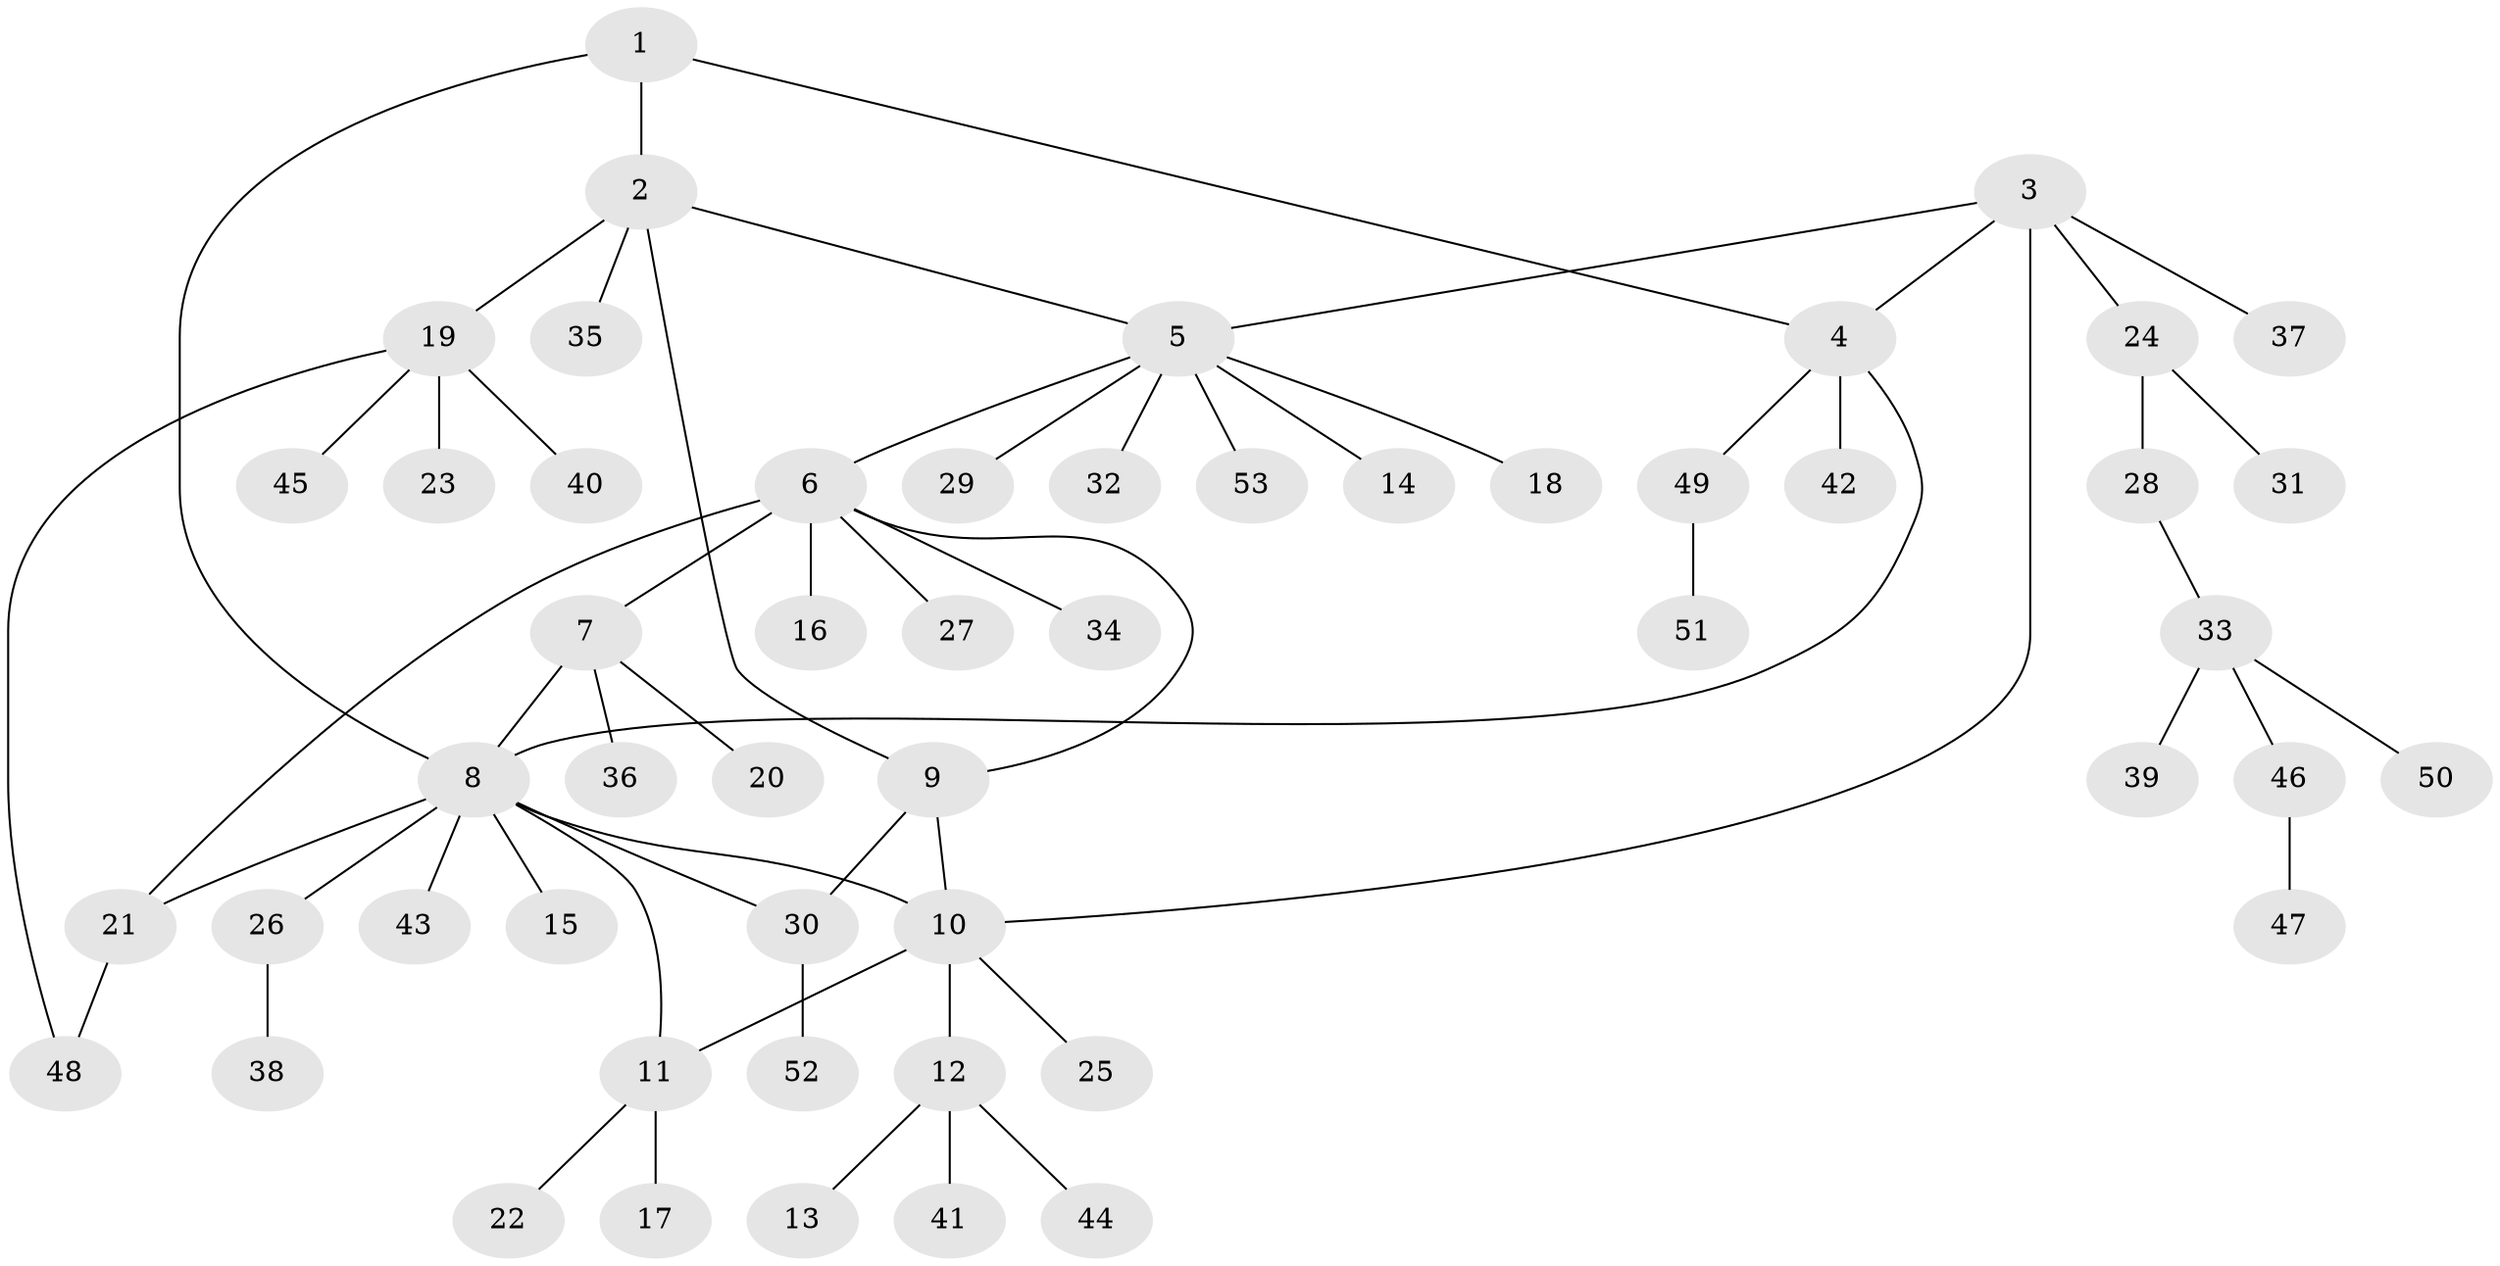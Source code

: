 // Generated by graph-tools (version 1.1) at 2025/15/03/09/25 04:15:51]
// undirected, 53 vertices, 62 edges
graph export_dot {
graph [start="1"]
  node [color=gray90,style=filled];
  1;
  2;
  3;
  4;
  5;
  6;
  7;
  8;
  9;
  10;
  11;
  12;
  13;
  14;
  15;
  16;
  17;
  18;
  19;
  20;
  21;
  22;
  23;
  24;
  25;
  26;
  27;
  28;
  29;
  30;
  31;
  32;
  33;
  34;
  35;
  36;
  37;
  38;
  39;
  40;
  41;
  42;
  43;
  44;
  45;
  46;
  47;
  48;
  49;
  50;
  51;
  52;
  53;
  1 -- 2;
  1 -- 4;
  1 -- 8;
  2 -- 5;
  2 -- 9;
  2 -- 19;
  2 -- 35;
  3 -- 4;
  3 -- 5;
  3 -- 10;
  3 -- 24;
  3 -- 37;
  4 -- 8;
  4 -- 42;
  4 -- 49;
  5 -- 6;
  5 -- 14;
  5 -- 18;
  5 -- 29;
  5 -- 32;
  5 -- 53;
  6 -- 7;
  6 -- 9;
  6 -- 16;
  6 -- 21;
  6 -- 27;
  6 -- 34;
  7 -- 8;
  7 -- 20;
  7 -- 36;
  8 -- 10;
  8 -- 11;
  8 -- 15;
  8 -- 21;
  8 -- 26;
  8 -- 30;
  8 -- 43;
  9 -- 10;
  9 -- 30;
  10 -- 11;
  10 -- 12;
  10 -- 25;
  11 -- 17;
  11 -- 22;
  12 -- 13;
  12 -- 41;
  12 -- 44;
  19 -- 23;
  19 -- 40;
  19 -- 45;
  19 -- 48;
  21 -- 48;
  24 -- 28;
  24 -- 31;
  26 -- 38;
  28 -- 33;
  30 -- 52;
  33 -- 39;
  33 -- 46;
  33 -- 50;
  46 -- 47;
  49 -- 51;
}
